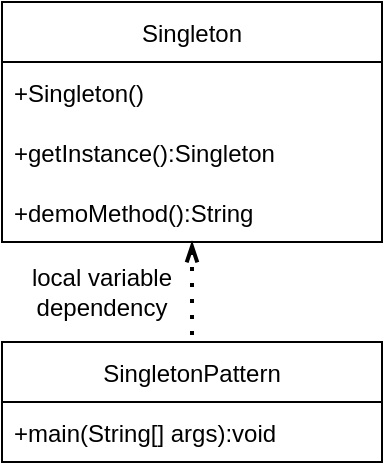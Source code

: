<mxfile version="20.3.0" type="device"><diagram name="Page-1" id="c37626ed-c26b-45fb-9056-f9ebc6bb27b6"><mxGraphModel dx="589" dy="522" grid="1" gridSize="10" guides="1" tooltips="1" connect="1" arrows="1" fold="1" page="1" pageScale="1" pageWidth="1100" pageHeight="850" background="none" math="0" shadow="0"><root><mxCell id="0"/><mxCell id="1" parent="0"/><mxCell id="w1pZed5WqDz5t27ZMS3e-1" value="Singleton" style="swimlane;fontStyle=0;childLayout=stackLayout;horizontal=1;startSize=30;horizontalStack=0;resizeParent=1;resizeParentMax=0;resizeLast=0;collapsible=1;marginBottom=0;" vertex="1" parent="1"><mxGeometry x="100" y="260" width="190" height="120" as="geometry"/></mxCell><mxCell id="w1pZed5WqDz5t27ZMS3e-2" value="+Singleton()" style="text;strokeColor=none;fillColor=none;align=left;verticalAlign=middle;spacingLeft=4;spacingRight=4;overflow=hidden;points=[[0,0.5],[1,0.5]];portConstraint=eastwest;rotatable=0;" vertex="1" parent="w1pZed5WqDz5t27ZMS3e-1"><mxGeometry y="30" width="190" height="30" as="geometry"/></mxCell><mxCell id="w1pZed5WqDz5t27ZMS3e-18" value="+getInstance():Singleton" style="text;strokeColor=none;fillColor=none;align=left;verticalAlign=middle;spacingLeft=4;spacingRight=4;overflow=hidden;points=[[0,0.5],[1,0.5]];portConstraint=eastwest;rotatable=0;" vertex="1" parent="w1pZed5WqDz5t27ZMS3e-1"><mxGeometry y="60" width="190" height="30" as="geometry"/></mxCell><mxCell id="w1pZed5WqDz5t27ZMS3e-3" value="+demoMethod():String" style="text;strokeColor=none;fillColor=none;align=left;verticalAlign=middle;spacingLeft=4;spacingRight=4;overflow=hidden;points=[[0,0.5],[1,0.5]];portConstraint=eastwest;rotatable=0;" vertex="1" parent="w1pZed5WqDz5t27ZMS3e-1"><mxGeometry y="90" width="190" height="30" as="geometry"/></mxCell><mxCell id="w1pZed5WqDz5t27ZMS3e-4" value="SingletonPattern" style="swimlane;fontStyle=0;childLayout=stackLayout;horizontal=1;startSize=30;horizontalStack=0;resizeParent=1;resizeParentMax=0;resizeLast=0;collapsible=1;marginBottom=0;" vertex="1" parent="1"><mxGeometry x="100" y="430" width="190" height="60" as="geometry"/></mxCell><mxCell id="w1pZed5WqDz5t27ZMS3e-19" value="+main(String[] args):void" style="text;strokeColor=none;fillColor=none;align=left;verticalAlign=middle;spacingLeft=4;spacingRight=4;overflow=hidden;points=[[0,0.5],[1,0.5]];portConstraint=eastwest;rotatable=0;" vertex="1" parent="w1pZed5WqDz5t27ZMS3e-4"><mxGeometry y="30" width="190" height="30" as="geometry"/></mxCell><mxCell id="w1pZed5WqDz5t27ZMS3e-13" value="" style="endArrow=none;dashed=1;html=1;dashPattern=1 3;strokeWidth=2;rounded=0;entryX=0.5;entryY=0;entryDx=0;entryDy=0;startArrow=openThin;startFill=0;" edge="1" parent="1" source="w1pZed5WqDz5t27ZMS3e-3" target="w1pZed5WqDz5t27ZMS3e-4"><mxGeometry width="50" height="50" relative="1" as="geometry"><mxPoint x="230" y="350" as="sourcePoint"/><mxPoint x="280" y="300" as="targetPoint"/></mxGeometry></mxCell><mxCell id="w1pZed5WqDz5t27ZMS3e-14" value="local variable dependency" style="text;html=1;strokeColor=none;fillColor=none;align=center;verticalAlign=middle;whiteSpace=wrap;rounded=0;" vertex="1" parent="1"><mxGeometry x="100" y="390" width="100" height="30" as="geometry"/></mxCell></root></mxGraphModel></diagram></mxfile>